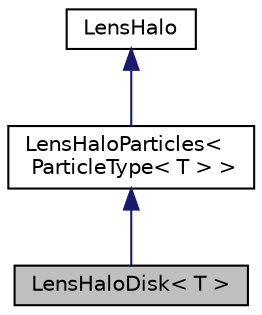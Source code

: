 digraph "LensHaloDisk&lt; T &gt;"
{
 // LATEX_PDF_SIZE
  edge [fontname="Helvetica",fontsize="10",labelfontname="Helvetica",labelfontsize="10"];
  node [fontname="Helvetica",fontsize="10",shape=record];
  Node0 [label="LensHaloDisk\< T \>",height=0.2,width=0.4,color="black", fillcolor="grey75", style="filled", fontcolor="black",tooltip="Creates a exponential disk out of particles."];
  Node1 -> Node0 [dir="back",color="midnightblue",fontsize="10",style="solid",fontname="Helvetica"];
  Node1 [label="LensHaloParticles\<\l ParticleType\< T \> \>",height=0.2,width=0.4,color="black", fillcolor="white", style="filled",URL="$class_lens_halo_particles.html",tooltip=" "];
  Node2 -> Node1 [dir="back",color="midnightblue",fontsize="10",style="solid",fontname="Helvetica"];
  Node2 [label="LensHalo",height=0.2,width=0.4,color="black", fillcolor="white", style="filled",URL="$class_lens_halo.html",tooltip="A base class for all types of lensing \"halos\" which are any mass distribution that cause lensing."];
}
